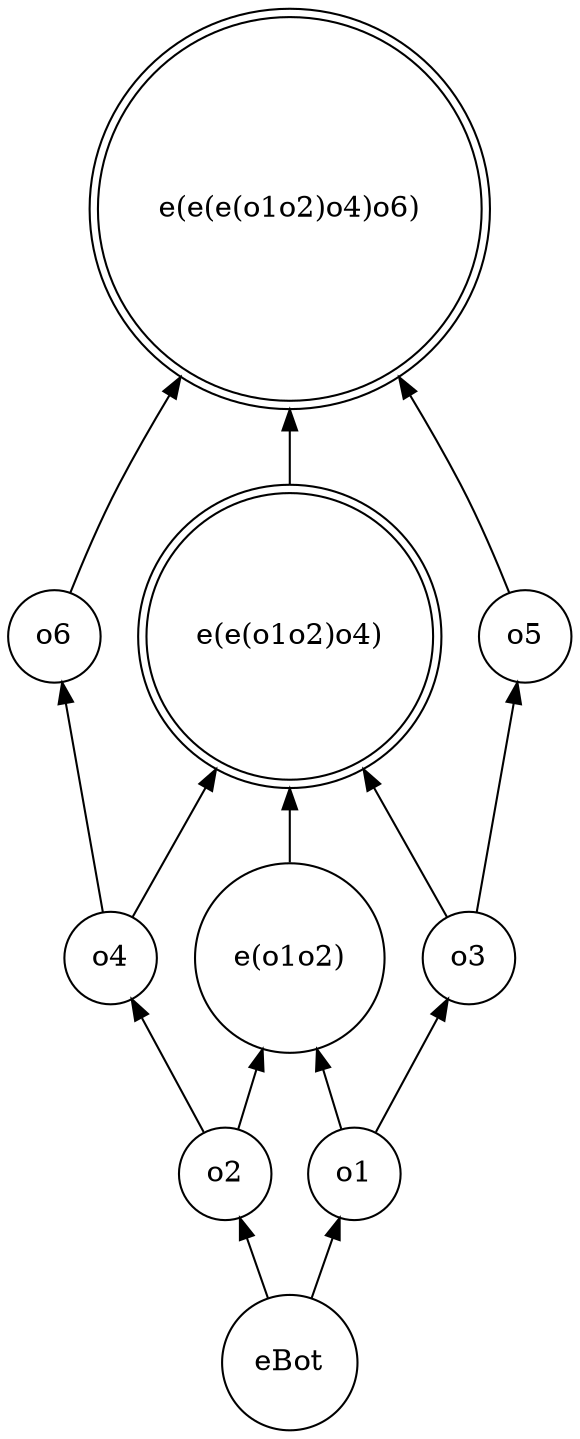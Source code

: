 strict digraph cla_v1_df {
	rankdir=BT
	o4 [shape=circle]
	o2 [shape=circle]
	o3 [shape=circle]
	"e(e(o1o2)o4)" [shape=doublecircle]
	o6 [shape=circle]
	o1 [shape=circle]
	"e(o1o2)" [shape=circle]
	eBot [shape=circle]
	"e(e(e(o1o2)o4)o6)" [shape=doublecircle]
	o5 [shape=circle]
	o2 -> o4
	eBot -> o2
	o1 -> o3
	o4 -> "e(e(o1o2)o4)"
	"e(o1o2)" -> "e(e(o1o2)o4)"
	o3 -> "e(e(o1o2)o4)"
	o4 -> o6
	eBot -> o1
	o2 -> "e(o1o2)"
	o1 -> "e(o1o2)"
	o5 -> "e(e(e(o1o2)o4)o6)"
	"e(e(o1o2)o4)" -> "e(e(e(o1o2)o4)o6)"
	o6 -> "e(e(e(o1o2)o4)o6)"
	o3 -> o5
}
